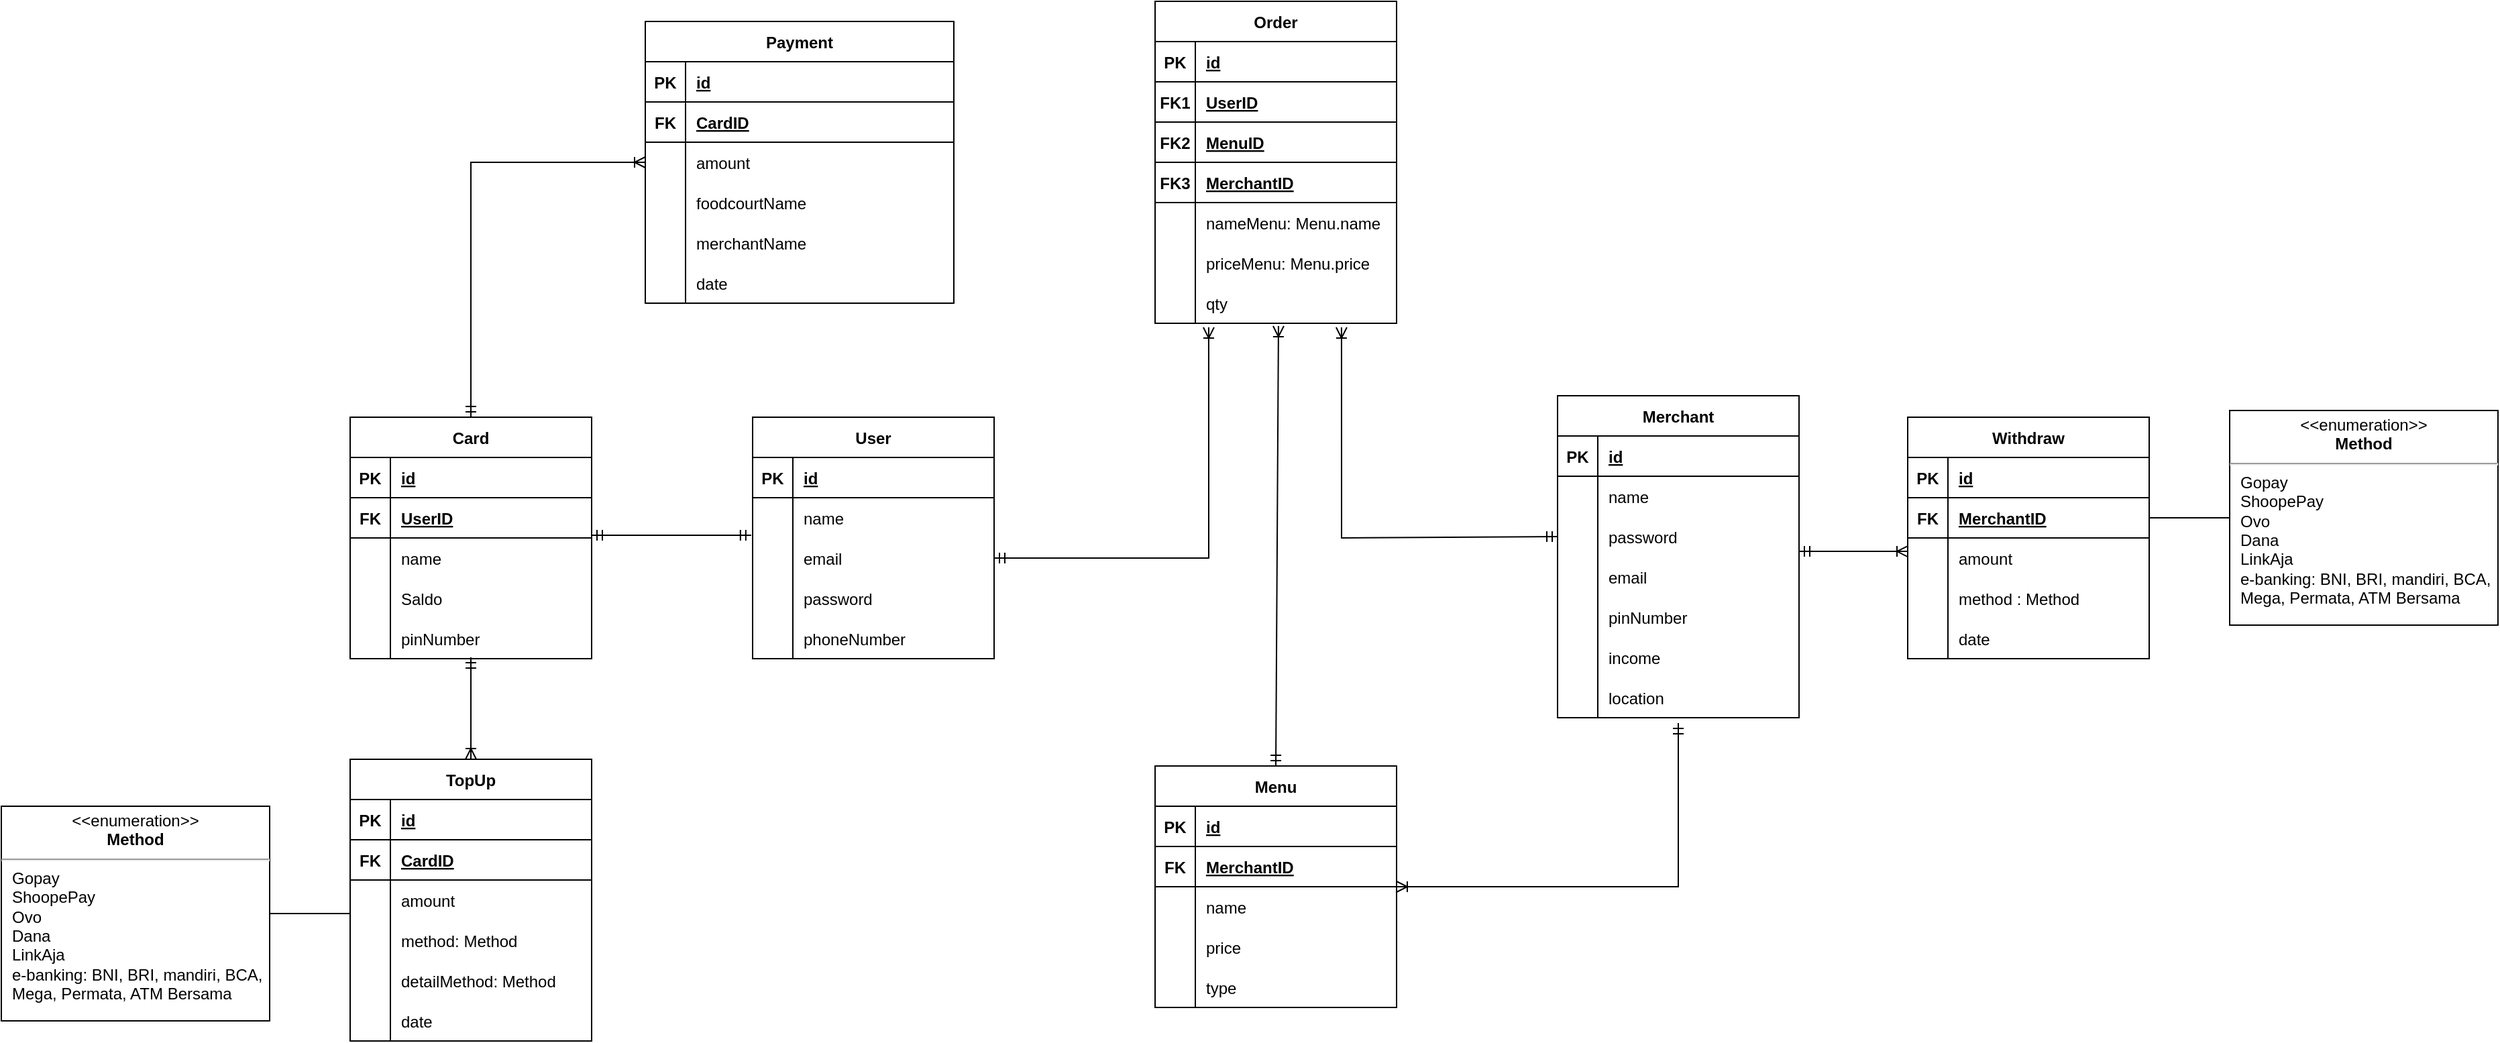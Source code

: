 <mxfile version="20.3.0" type="device"><diagram id="R2lEEEUBdFMjLlhIrx00" name="erd"><mxGraphModel dx="868" dy="1668" grid="1" gridSize="10" guides="1" tooltips="1" connect="1" arrows="1" fold="1" page="1" pageScale="1" pageWidth="850" pageHeight="1100" math="0" shadow="0" extFonts="Permanent Marker^https://fonts.googleapis.com/css?family=Permanent+Marker"><root><mxCell id="0"/><mxCell id="1" parent="0"/><mxCell id="FqCmhWOtI6CmxMC9I2Kz-1" value="Card" style="shape=table;startSize=30;container=1;collapsible=1;childLayout=tableLayout;fixedRows=1;rowLines=0;fontStyle=1;align=center;resizeLast=1;" parent="1" vertex="1"><mxGeometry x="390" y="190" width="180" height="180" as="geometry"/></mxCell><mxCell id="FqCmhWOtI6CmxMC9I2Kz-2" value="" style="shape=tableRow;horizontal=0;startSize=0;swimlaneHead=0;swimlaneBody=0;fillColor=none;collapsible=0;dropTarget=0;points=[[0,0.5],[1,0.5]];portConstraint=eastwest;top=0;left=0;right=0;bottom=1;" parent="FqCmhWOtI6CmxMC9I2Kz-1" vertex="1"><mxGeometry y="30" width="180" height="30" as="geometry"/></mxCell><mxCell id="FqCmhWOtI6CmxMC9I2Kz-3" value="PK" style="shape=partialRectangle;connectable=0;fillColor=none;top=0;left=0;bottom=0;right=0;fontStyle=1;overflow=hidden;" parent="FqCmhWOtI6CmxMC9I2Kz-2" vertex="1"><mxGeometry width="30" height="30" as="geometry"><mxRectangle width="30" height="30" as="alternateBounds"/></mxGeometry></mxCell><mxCell id="FqCmhWOtI6CmxMC9I2Kz-4" value="id" style="shape=partialRectangle;connectable=0;fillColor=none;top=0;left=0;bottom=0;right=0;align=left;spacingLeft=6;fontStyle=5;overflow=hidden;" parent="FqCmhWOtI6CmxMC9I2Kz-2" vertex="1"><mxGeometry x="30" width="150" height="30" as="geometry"><mxRectangle width="150" height="30" as="alternateBounds"/></mxGeometry></mxCell><mxCell id="FqCmhWOtI6CmxMC9I2Kz-14" value="" style="shape=tableRow;horizontal=0;startSize=0;swimlaneHead=0;swimlaneBody=0;fillColor=none;collapsible=0;dropTarget=0;points=[[0,0.5],[1,0.5]];portConstraint=eastwest;top=0;left=0;right=0;bottom=1;" parent="FqCmhWOtI6CmxMC9I2Kz-1" vertex="1"><mxGeometry y="60" width="180" height="30" as="geometry"/></mxCell><mxCell id="FqCmhWOtI6CmxMC9I2Kz-15" value="FK" style="shape=partialRectangle;connectable=0;fillColor=none;top=0;left=0;bottom=0;right=0;fontStyle=1;overflow=hidden;" parent="FqCmhWOtI6CmxMC9I2Kz-14" vertex="1"><mxGeometry width="30" height="30" as="geometry"><mxRectangle width="30" height="30" as="alternateBounds"/></mxGeometry></mxCell><mxCell id="FqCmhWOtI6CmxMC9I2Kz-16" value="UserID" style="shape=partialRectangle;connectable=0;fillColor=none;top=0;left=0;bottom=0;right=0;align=left;spacingLeft=6;fontStyle=5;overflow=hidden;" parent="FqCmhWOtI6CmxMC9I2Kz-14" vertex="1"><mxGeometry x="30" width="150" height="30" as="geometry"><mxRectangle width="150" height="30" as="alternateBounds"/></mxGeometry></mxCell><mxCell id="FqCmhWOtI6CmxMC9I2Kz-5" value="" style="shape=tableRow;horizontal=0;startSize=0;swimlaneHead=0;swimlaneBody=0;fillColor=none;collapsible=0;dropTarget=0;points=[[0,0.5],[1,0.5]];portConstraint=eastwest;top=0;left=0;right=0;bottom=0;" parent="FqCmhWOtI6CmxMC9I2Kz-1" vertex="1"><mxGeometry y="90" width="180" height="30" as="geometry"/></mxCell><mxCell id="FqCmhWOtI6CmxMC9I2Kz-6" value="" style="shape=partialRectangle;connectable=0;fillColor=none;top=0;left=0;bottom=0;right=0;editable=1;overflow=hidden;" parent="FqCmhWOtI6CmxMC9I2Kz-5" vertex="1"><mxGeometry width="30" height="30" as="geometry"><mxRectangle width="30" height="30" as="alternateBounds"/></mxGeometry></mxCell><mxCell id="FqCmhWOtI6CmxMC9I2Kz-7" value="name" style="shape=partialRectangle;connectable=0;fillColor=none;top=0;left=0;bottom=0;right=0;align=left;spacingLeft=6;overflow=hidden;" parent="FqCmhWOtI6CmxMC9I2Kz-5" vertex="1"><mxGeometry x="30" width="150" height="30" as="geometry"><mxRectangle width="150" height="30" as="alternateBounds"/></mxGeometry></mxCell><mxCell id="FqCmhWOtI6CmxMC9I2Kz-8" value="" style="shape=tableRow;horizontal=0;startSize=0;swimlaneHead=0;swimlaneBody=0;fillColor=none;collapsible=0;dropTarget=0;points=[[0,0.5],[1,0.5]];portConstraint=eastwest;top=0;left=0;right=0;bottom=0;" parent="FqCmhWOtI6CmxMC9I2Kz-1" vertex="1"><mxGeometry y="120" width="180" height="30" as="geometry"/></mxCell><mxCell id="FqCmhWOtI6CmxMC9I2Kz-9" value="" style="shape=partialRectangle;connectable=0;fillColor=none;top=0;left=0;bottom=0;right=0;editable=1;overflow=hidden;" parent="FqCmhWOtI6CmxMC9I2Kz-8" vertex="1"><mxGeometry width="30" height="30" as="geometry"><mxRectangle width="30" height="30" as="alternateBounds"/></mxGeometry></mxCell><mxCell id="FqCmhWOtI6CmxMC9I2Kz-10" value="Saldo" style="shape=partialRectangle;connectable=0;fillColor=none;top=0;left=0;bottom=0;right=0;align=left;spacingLeft=6;overflow=hidden;" parent="FqCmhWOtI6CmxMC9I2Kz-8" vertex="1"><mxGeometry x="30" width="150" height="30" as="geometry"><mxRectangle width="150" height="30" as="alternateBounds"/></mxGeometry></mxCell><mxCell id="FqCmhWOtI6CmxMC9I2Kz-11" value="" style="shape=tableRow;horizontal=0;startSize=0;swimlaneHead=0;swimlaneBody=0;fillColor=none;collapsible=0;dropTarget=0;points=[[0,0.5],[1,0.5]];portConstraint=eastwest;top=0;left=0;right=0;bottom=0;" parent="FqCmhWOtI6CmxMC9I2Kz-1" vertex="1"><mxGeometry y="150" width="180" height="30" as="geometry"/></mxCell><mxCell id="FqCmhWOtI6CmxMC9I2Kz-12" value="" style="shape=partialRectangle;connectable=0;fillColor=none;top=0;left=0;bottom=0;right=0;editable=1;overflow=hidden;" parent="FqCmhWOtI6CmxMC9I2Kz-11" vertex="1"><mxGeometry width="30" height="30" as="geometry"><mxRectangle width="30" height="30" as="alternateBounds"/></mxGeometry></mxCell><mxCell id="FqCmhWOtI6CmxMC9I2Kz-13" value="pinNumber" style="shape=partialRectangle;connectable=0;fillColor=none;top=0;left=0;bottom=0;right=0;align=left;spacingLeft=6;overflow=hidden;" parent="FqCmhWOtI6CmxMC9I2Kz-11" vertex="1"><mxGeometry x="30" width="150" height="30" as="geometry"><mxRectangle width="150" height="30" as="alternateBounds"/></mxGeometry></mxCell><mxCell id="FqCmhWOtI6CmxMC9I2Kz-17" value="User" style="shape=table;startSize=30;container=1;collapsible=1;childLayout=tableLayout;fixedRows=1;rowLines=0;fontStyle=1;align=center;resizeLast=1;" parent="1" vertex="1"><mxGeometry x="690" y="190" width="180" height="180" as="geometry"/></mxCell><mxCell id="FqCmhWOtI6CmxMC9I2Kz-18" value="" style="shape=tableRow;horizontal=0;startSize=0;swimlaneHead=0;swimlaneBody=0;fillColor=none;collapsible=0;dropTarget=0;points=[[0,0.5],[1,0.5]];portConstraint=eastwest;top=0;left=0;right=0;bottom=1;" parent="FqCmhWOtI6CmxMC9I2Kz-17" vertex="1"><mxGeometry y="30" width="180" height="30" as="geometry"/></mxCell><mxCell id="FqCmhWOtI6CmxMC9I2Kz-19" value="PK" style="shape=partialRectangle;connectable=0;fillColor=none;top=0;left=0;bottom=0;right=0;fontStyle=1;overflow=hidden;" parent="FqCmhWOtI6CmxMC9I2Kz-18" vertex="1"><mxGeometry width="30" height="30" as="geometry"><mxRectangle width="30" height="30" as="alternateBounds"/></mxGeometry></mxCell><mxCell id="FqCmhWOtI6CmxMC9I2Kz-20" value="id" style="shape=partialRectangle;connectable=0;fillColor=none;top=0;left=0;bottom=0;right=0;align=left;spacingLeft=6;fontStyle=5;overflow=hidden;" parent="FqCmhWOtI6CmxMC9I2Kz-18" vertex="1"><mxGeometry x="30" width="150" height="30" as="geometry"><mxRectangle width="150" height="30" as="alternateBounds"/></mxGeometry></mxCell><mxCell id="FqCmhWOtI6CmxMC9I2Kz-21" value="" style="shape=tableRow;horizontal=0;startSize=0;swimlaneHead=0;swimlaneBody=0;fillColor=none;collapsible=0;dropTarget=0;points=[[0,0.5],[1,0.5]];portConstraint=eastwest;top=0;left=0;right=0;bottom=0;" parent="FqCmhWOtI6CmxMC9I2Kz-17" vertex="1"><mxGeometry y="60" width="180" height="30" as="geometry"/></mxCell><mxCell id="FqCmhWOtI6CmxMC9I2Kz-22" value="" style="shape=partialRectangle;connectable=0;fillColor=none;top=0;left=0;bottom=0;right=0;editable=1;overflow=hidden;" parent="FqCmhWOtI6CmxMC9I2Kz-21" vertex="1"><mxGeometry width="30" height="30" as="geometry"><mxRectangle width="30" height="30" as="alternateBounds"/></mxGeometry></mxCell><mxCell id="FqCmhWOtI6CmxMC9I2Kz-23" value="name" style="shape=partialRectangle;connectable=0;fillColor=none;top=0;left=0;bottom=0;right=0;align=left;spacingLeft=6;overflow=hidden;" parent="FqCmhWOtI6CmxMC9I2Kz-21" vertex="1"><mxGeometry x="30" width="150" height="30" as="geometry"><mxRectangle width="150" height="30" as="alternateBounds"/></mxGeometry></mxCell><mxCell id="FqCmhWOtI6CmxMC9I2Kz-24" value="" style="shape=tableRow;horizontal=0;startSize=0;swimlaneHead=0;swimlaneBody=0;fillColor=none;collapsible=0;dropTarget=0;points=[[0,0.5],[1,0.5]];portConstraint=eastwest;top=0;left=0;right=0;bottom=0;" parent="FqCmhWOtI6CmxMC9I2Kz-17" vertex="1"><mxGeometry y="90" width="180" height="30" as="geometry"/></mxCell><mxCell id="FqCmhWOtI6CmxMC9I2Kz-25" value="" style="shape=partialRectangle;connectable=0;fillColor=none;top=0;left=0;bottom=0;right=0;editable=1;overflow=hidden;" parent="FqCmhWOtI6CmxMC9I2Kz-24" vertex="1"><mxGeometry width="30" height="30" as="geometry"><mxRectangle width="30" height="30" as="alternateBounds"/></mxGeometry></mxCell><mxCell id="FqCmhWOtI6CmxMC9I2Kz-26" value="email" style="shape=partialRectangle;connectable=0;fillColor=none;top=0;left=0;bottom=0;right=0;align=left;spacingLeft=6;overflow=hidden;" parent="FqCmhWOtI6CmxMC9I2Kz-24" vertex="1"><mxGeometry x="30" width="150" height="30" as="geometry"><mxRectangle width="150" height="30" as="alternateBounds"/></mxGeometry></mxCell><mxCell id="FqCmhWOtI6CmxMC9I2Kz-27" value="" style="shape=tableRow;horizontal=0;startSize=0;swimlaneHead=0;swimlaneBody=0;fillColor=none;collapsible=0;dropTarget=0;points=[[0,0.5],[1,0.5]];portConstraint=eastwest;top=0;left=0;right=0;bottom=0;" parent="FqCmhWOtI6CmxMC9I2Kz-17" vertex="1"><mxGeometry y="120" width="180" height="30" as="geometry"/></mxCell><mxCell id="FqCmhWOtI6CmxMC9I2Kz-28" value="" style="shape=partialRectangle;connectable=0;fillColor=none;top=0;left=0;bottom=0;right=0;editable=1;overflow=hidden;" parent="FqCmhWOtI6CmxMC9I2Kz-27" vertex="1"><mxGeometry width="30" height="30" as="geometry"><mxRectangle width="30" height="30" as="alternateBounds"/></mxGeometry></mxCell><mxCell id="FqCmhWOtI6CmxMC9I2Kz-29" value="password" style="shape=partialRectangle;connectable=0;fillColor=none;top=0;left=0;bottom=0;right=0;align=left;spacingLeft=6;overflow=hidden;" parent="FqCmhWOtI6CmxMC9I2Kz-27" vertex="1"><mxGeometry x="30" width="150" height="30" as="geometry"><mxRectangle width="150" height="30" as="alternateBounds"/></mxGeometry></mxCell><mxCell id="FqCmhWOtI6CmxMC9I2Kz-30" value="" style="shape=tableRow;horizontal=0;startSize=0;swimlaneHead=0;swimlaneBody=0;fillColor=none;collapsible=0;dropTarget=0;points=[[0,0.5],[1,0.5]];portConstraint=eastwest;top=0;left=0;right=0;bottom=0;" parent="FqCmhWOtI6CmxMC9I2Kz-17" vertex="1"><mxGeometry y="150" width="180" height="30" as="geometry"/></mxCell><mxCell id="FqCmhWOtI6CmxMC9I2Kz-31" value="" style="shape=partialRectangle;connectable=0;fillColor=none;top=0;left=0;bottom=0;right=0;editable=1;overflow=hidden;" parent="FqCmhWOtI6CmxMC9I2Kz-30" vertex="1"><mxGeometry width="30" height="30" as="geometry"><mxRectangle width="30" height="30" as="alternateBounds"/></mxGeometry></mxCell><mxCell id="FqCmhWOtI6CmxMC9I2Kz-32" value="phoneNumber" style="shape=partialRectangle;connectable=0;fillColor=none;top=0;left=0;bottom=0;right=0;align=left;spacingLeft=6;overflow=hidden;" parent="FqCmhWOtI6CmxMC9I2Kz-30" vertex="1"><mxGeometry x="30" width="150" height="30" as="geometry"><mxRectangle width="150" height="30" as="alternateBounds"/></mxGeometry></mxCell><mxCell id="FqCmhWOtI6CmxMC9I2Kz-33" value="TopUp" style="shape=table;startSize=30;container=1;collapsible=1;childLayout=tableLayout;fixedRows=1;rowLines=0;fontStyle=1;align=center;resizeLast=1;" parent="1" vertex="1"><mxGeometry x="390" y="445" width="180" height="210" as="geometry"/></mxCell><mxCell id="FqCmhWOtI6CmxMC9I2Kz-34" value="" style="shape=tableRow;horizontal=0;startSize=0;swimlaneHead=0;swimlaneBody=0;fillColor=none;collapsible=0;dropTarget=0;points=[[0,0.5],[1,0.5]];portConstraint=eastwest;top=0;left=0;right=0;bottom=1;" parent="FqCmhWOtI6CmxMC9I2Kz-33" vertex="1"><mxGeometry y="30" width="180" height="30" as="geometry"/></mxCell><mxCell id="FqCmhWOtI6CmxMC9I2Kz-35" value="PK" style="shape=partialRectangle;connectable=0;fillColor=none;top=0;left=0;bottom=0;right=0;fontStyle=1;overflow=hidden;" parent="FqCmhWOtI6CmxMC9I2Kz-34" vertex="1"><mxGeometry width="30" height="30" as="geometry"><mxRectangle width="30" height="30" as="alternateBounds"/></mxGeometry></mxCell><mxCell id="FqCmhWOtI6CmxMC9I2Kz-36" value="id" style="shape=partialRectangle;connectable=0;fillColor=none;top=0;left=0;bottom=0;right=0;align=left;spacingLeft=6;fontStyle=5;overflow=hidden;" parent="FqCmhWOtI6CmxMC9I2Kz-34" vertex="1"><mxGeometry x="30" width="150" height="30" as="geometry"><mxRectangle width="150" height="30" as="alternateBounds"/></mxGeometry></mxCell><mxCell id="FqCmhWOtI6CmxMC9I2Kz-37" value="" style="shape=tableRow;horizontal=0;startSize=0;swimlaneHead=0;swimlaneBody=0;fillColor=none;collapsible=0;dropTarget=0;points=[[0,0.5],[1,0.5]];portConstraint=eastwest;top=0;left=0;right=0;bottom=1;" parent="FqCmhWOtI6CmxMC9I2Kz-33" vertex="1"><mxGeometry y="60" width="180" height="30" as="geometry"/></mxCell><mxCell id="FqCmhWOtI6CmxMC9I2Kz-38" value="FK" style="shape=partialRectangle;connectable=0;fillColor=none;top=0;left=0;bottom=0;right=0;fontStyle=1;overflow=hidden;" parent="FqCmhWOtI6CmxMC9I2Kz-37" vertex="1"><mxGeometry width="30" height="30" as="geometry"><mxRectangle width="30" height="30" as="alternateBounds"/></mxGeometry></mxCell><mxCell id="FqCmhWOtI6CmxMC9I2Kz-39" value="CardID" style="shape=partialRectangle;connectable=0;fillColor=none;top=0;left=0;bottom=0;right=0;align=left;spacingLeft=6;fontStyle=5;overflow=hidden;" parent="FqCmhWOtI6CmxMC9I2Kz-37" vertex="1"><mxGeometry x="30" width="150" height="30" as="geometry"><mxRectangle width="150" height="30" as="alternateBounds"/></mxGeometry></mxCell><mxCell id="FqCmhWOtI6CmxMC9I2Kz-40" value="" style="shape=tableRow;horizontal=0;startSize=0;swimlaneHead=0;swimlaneBody=0;fillColor=none;collapsible=0;dropTarget=0;points=[[0,0.5],[1,0.5]];portConstraint=eastwest;top=0;left=0;right=0;bottom=0;" parent="FqCmhWOtI6CmxMC9I2Kz-33" vertex="1"><mxGeometry y="90" width="180" height="30" as="geometry"/></mxCell><mxCell id="FqCmhWOtI6CmxMC9I2Kz-41" value="" style="shape=partialRectangle;connectable=0;fillColor=none;top=0;left=0;bottom=0;right=0;editable=1;overflow=hidden;" parent="FqCmhWOtI6CmxMC9I2Kz-40" vertex="1"><mxGeometry width="30" height="30" as="geometry"><mxRectangle width="30" height="30" as="alternateBounds"/></mxGeometry></mxCell><mxCell id="FqCmhWOtI6CmxMC9I2Kz-42" value="amount" style="shape=partialRectangle;connectable=0;fillColor=none;top=0;left=0;bottom=0;right=0;align=left;spacingLeft=6;overflow=hidden;" parent="FqCmhWOtI6CmxMC9I2Kz-40" vertex="1"><mxGeometry x="30" width="150" height="30" as="geometry"><mxRectangle width="150" height="30" as="alternateBounds"/></mxGeometry></mxCell><mxCell id="FqCmhWOtI6CmxMC9I2Kz-43" value="" style="shape=tableRow;horizontal=0;startSize=0;swimlaneHead=0;swimlaneBody=0;fillColor=none;collapsible=0;dropTarget=0;points=[[0,0.5],[1,0.5]];portConstraint=eastwest;top=0;left=0;right=0;bottom=0;" parent="FqCmhWOtI6CmxMC9I2Kz-33" vertex="1"><mxGeometry y="120" width="180" height="30" as="geometry"/></mxCell><mxCell id="FqCmhWOtI6CmxMC9I2Kz-44" value="" style="shape=partialRectangle;connectable=0;fillColor=none;top=0;left=0;bottom=0;right=0;editable=1;overflow=hidden;" parent="FqCmhWOtI6CmxMC9I2Kz-43" vertex="1"><mxGeometry width="30" height="30" as="geometry"><mxRectangle width="30" height="30" as="alternateBounds"/></mxGeometry></mxCell><mxCell id="FqCmhWOtI6CmxMC9I2Kz-45" value="method: Method" style="shape=partialRectangle;connectable=0;fillColor=none;top=0;left=0;bottom=0;right=0;align=left;spacingLeft=6;overflow=hidden;" parent="FqCmhWOtI6CmxMC9I2Kz-43" vertex="1"><mxGeometry x="30" width="150" height="30" as="geometry"><mxRectangle width="150" height="30" as="alternateBounds"/></mxGeometry></mxCell><mxCell id="FqCmhWOtI6CmxMC9I2Kz-46" value="" style="shape=tableRow;horizontal=0;startSize=0;swimlaneHead=0;swimlaneBody=0;fillColor=none;collapsible=0;dropTarget=0;points=[[0,0.5],[1,0.5]];portConstraint=eastwest;top=0;left=0;right=0;bottom=0;" parent="FqCmhWOtI6CmxMC9I2Kz-33" vertex="1"><mxGeometry y="150" width="180" height="30" as="geometry"/></mxCell><mxCell id="FqCmhWOtI6CmxMC9I2Kz-47" value="" style="shape=partialRectangle;connectable=0;fillColor=none;top=0;left=0;bottom=0;right=0;editable=1;overflow=hidden;" parent="FqCmhWOtI6CmxMC9I2Kz-46" vertex="1"><mxGeometry width="30" height="30" as="geometry"><mxRectangle width="30" height="30" as="alternateBounds"/></mxGeometry></mxCell><mxCell id="FqCmhWOtI6CmxMC9I2Kz-48" value="detailMethod: Method" style="shape=partialRectangle;connectable=0;fillColor=none;top=0;left=0;bottom=0;right=0;align=left;spacingLeft=6;overflow=hidden;" parent="FqCmhWOtI6CmxMC9I2Kz-46" vertex="1"><mxGeometry x="30" width="150" height="30" as="geometry"><mxRectangle width="150" height="30" as="alternateBounds"/></mxGeometry></mxCell><mxCell id="FqCmhWOtI6CmxMC9I2Kz-49" value="" style="shape=tableRow;horizontal=0;startSize=0;swimlaneHead=0;swimlaneBody=0;fillColor=none;collapsible=0;dropTarget=0;points=[[0,0.5],[1,0.5]];portConstraint=eastwest;top=0;left=0;right=0;bottom=0;" parent="FqCmhWOtI6CmxMC9I2Kz-33" vertex="1"><mxGeometry y="180" width="180" height="30" as="geometry"/></mxCell><mxCell id="FqCmhWOtI6CmxMC9I2Kz-50" value="" style="shape=partialRectangle;connectable=0;fillColor=none;top=0;left=0;bottom=0;right=0;editable=1;overflow=hidden;" parent="FqCmhWOtI6CmxMC9I2Kz-49" vertex="1"><mxGeometry width="30" height="30" as="geometry"><mxRectangle width="30" height="30" as="alternateBounds"/></mxGeometry></mxCell><mxCell id="FqCmhWOtI6CmxMC9I2Kz-51" value="date" style="shape=partialRectangle;connectable=0;fillColor=none;top=0;left=0;bottom=0;right=0;align=left;spacingLeft=6;overflow=hidden;" parent="FqCmhWOtI6CmxMC9I2Kz-49" vertex="1"><mxGeometry x="30" width="150" height="30" as="geometry"><mxRectangle width="150" height="30" as="alternateBounds"/></mxGeometry></mxCell><mxCell id="FqCmhWOtI6CmxMC9I2Kz-52" value="Payment" style="shape=table;startSize=30;container=1;collapsible=1;childLayout=tableLayout;fixedRows=1;rowLines=0;fontStyle=1;align=center;resizeLast=1;" parent="1" vertex="1"><mxGeometry x="610" y="-105" width="230" height="210" as="geometry"/></mxCell><mxCell id="FqCmhWOtI6CmxMC9I2Kz-53" value="" style="shape=tableRow;horizontal=0;startSize=0;swimlaneHead=0;swimlaneBody=0;fillColor=none;collapsible=0;dropTarget=0;points=[[0,0.5],[1,0.5]];portConstraint=eastwest;top=0;left=0;right=0;bottom=1;" parent="FqCmhWOtI6CmxMC9I2Kz-52" vertex="1"><mxGeometry y="30" width="230" height="30" as="geometry"/></mxCell><mxCell id="FqCmhWOtI6CmxMC9I2Kz-54" value="PK" style="shape=partialRectangle;connectable=0;fillColor=none;top=0;left=0;bottom=0;right=0;fontStyle=1;overflow=hidden;" parent="FqCmhWOtI6CmxMC9I2Kz-53" vertex="1"><mxGeometry width="30" height="30" as="geometry"><mxRectangle width="30" height="30" as="alternateBounds"/></mxGeometry></mxCell><mxCell id="FqCmhWOtI6CmxMC9I2Kz-55" value="id" style="shape=partialRectangle;connectable=0;fillColor=none;top=0;left=0;bottom=0;right=0;align=left;spacingLeft=6;fontStyle=5;overflow=hidden;" parent="FqCmhWOtI6CmxMC9I2Kz-53" vertex="1"><mxGeometry x="30" width="200" height="30" as="geometry"><mxRectangle width="200" height="30" as="alternateBounds"/></mxGeometry></mxCell><mxCell id="FqCmhWOtI6CmxMC9I2Kz-56" value="" style="shape=tableRow;horizontal=0;startSize=0;swimlaneHead=0;swimlaneBody=0;fillColor=none;collapsible=0;dropTarget=0;points=[[0,0.5],[1,0.5]];portConstraint=eastwest;top=0;left=0;right=0;bottom=1;" parent="FqCmhWOtI6CmxMC9I2Kz-52" vertex="1"><mxGeometry y="60" width="230" height="30" as="geometry"/></mxCell><mxCell id="FqCmhWOtI6CmxMC9I2Kz-57" value="FK" style="shape=partialRectangle;connectable=0;fillColor=none;top=0;left=0;bottom=0;right=0;fontStyle=1;overflow=hidden;" parent="FqCmhWOtI6CmxMC9I2Kz-56" vertex="1"><mxGeometry width="30" height="30" as="geometry"><mxRectangle width="30" height="30" as="alternateBounds"/></mxGeometry></mxCell><mxCell id="FqCmhWOtI6CmxMC9I2Kz-58" value="CardID" style="shape=partialRectangle;connectable=0;fillColor=none;top=0;left=0;bottom=0;right=0;align=left;spacingLeft=6;fontStyle=5;overflow=hidden;" parent="FqCmhWOtI6CmxMC9I2Kz-56" vertex="1"><mxGeometry x="30" width="200" height="30" as="geometry"><mxRectangle width="200" height="30" as="alternateBounds"/></mxGeometry></mxCell><mxCell id="FqCmhWOtI6CmxMC9I2Kz-59" value="" style="shape=tableRow;horizontal=0;startSize=0;swimlaneHead=0;swimlaneBody=0;fillColor=none;collapsible=0;dropTarget=0;points=[[0,0.5],[1,0.5]];portConstraint=eastwest;top=0;left=0;right=0;bottom=0;" parent="FqCmhWOtI6CmxMC9I2Kz-52" vertex="1"><mxGeometry y="90" width="230" height="30" as="geometry"/></mxCell><mxCell id="FqCmhWOtI6CmxMC9I2Kz-60" value="" style="shape=partialRectangle;connectable=0;fillColor=none;top=0;left=0;bottom=0;right=0;editable=1;overflow=hidden;" parent="FqCmhWOtI6CmxMC9I2Kz-59" vertex="1"><mxGeometry width="30" height="30" as="geometry"><mxRectangle width="30" height="30" as="alternateBounds"/></mxGeometry></mxCell><mxCell id="FqCmhWOtI6CmxMC9I2Kz-61" value="amount" style="shape=partialRectangle;connectable=0;fillColor=none;top=0;left=0;bottom=0;right=0;align=left;spacingLeft=6;overflow=hidden;" parent="FqCmhWOtI6CmxMC9I2Kz-59" vertex="1"><mxGeometry x="30" width="200" height="30" as="geometry"><mxRectangle width="200" height="30" as="alternateBounds"/></mxGeometry></mxCell><mxCell id="FqCmhWOtI6CmxMC9I2Kz-62" value="" style="shape=tableRow;horizontal=0;startSize=0;swimlaneHead=0;swimlaneBody=0;fillColor=none;collapsible=0;dropTarget=0;points=[[0,0.5],[1,0.5]];portConstraint=eastwest;top=0;left=0;right=0;bottom=0;" parent="FqCmhWOtI6CmxMC9I2Kz-52" vertex="1"><mxGeometry y="120" width="230" height="30" as="geometry"/></mxCell><mxCell id="FqCmhWOtI6CmxMC9I2Kz-63" value="" style="shape=partialRectangle;connectable=0;fillColor=none;top=0;left=0;bottom=0;right=0;editable=1;overflow=hidden;" parent="FqCmhWOtI6CmxMC9I2Kz-62" vertex="1"><mxGeometry width="30" height="30" as="geometry"><mxRectangle width="30" height="30" as="alternateBounds"/></mxGeometry></mxCell><mxCell id="FqCmhWOtI6CmxMC9I2Kz-64" value="foodcourtName" style="shape=partialRectangle;connectable=0;fillColor=none;top=0;left=0;bottom=0;right=0;align=left;spacingLeft=6;overflow=hidden;" parent="FqCmhWOtI6CmxMC9I2Kz-62" vertex="1"><mxGeometry x="30" width="200" height="30" as="geometry"><mxRectangle width="200" height="30" as="alternateBounds"/></mxGeometry></mxCell><mxCell id="FqCmhWOtI6CmxMC9I2Kz-65" value="" style="shape=tableRow;horizontal=0;startSize=0;swimlaneHead=0;swimlaneBody=0;fillColor=none;collapsible=0;dropTarget=0;points=[[0,0.5],[1,0.5]];portConstraint=eastwest;top=0;left=0;right=0;bottom=0;" parent="FqCmhWOtI6CmxMC9I2Kz-52" vertex="1"><mxGeometry y="150" width="230" height="30" as="geometry"/></mxCell><mxCell id="FqCmhWOtI6CmxMC9I2Kz-66" value="" style="shape=partialRectangle;connectable=0;fillColor=none;top=0;left=0;bottom=0;right=0;editable=1;overflow=hidden;" parent="FqCmhWOtI6CmxMC9I2Kz-65" vertex="1"><mxGeometry width="30" height="30" as="geometry"><mxRectangle width="30" height="30" as="alternateBounds"/></mxGeometry></mxCell><mxCell id="FqCmhWOtI6CmxMC9I2Kz-67" value="merchantName" style="shape=partialRectangle;connectable=0;fillColor=none;top=0;left=0;bottom=0;right=0;align=left;spacingLeft=6;overflow=hidden;" parent="FqCmhWOtI6CmxMC9I2Kz-65" vertex="1"><mxGeometry x="30" width="200" height="30" as="geometry"><mxRectangle width="200" height="30" as="alternateBounds"/></mxGeometry></mxCell><mxCell id="FqCmhWOtI6CmxMC9I2Kz-71" value="" style="shape=tableRow;horizontal=0;startSize=0;swimlaneHead=0;swimlaneBody=0;fillColor=none;collapsible=0;dropTarget=0;points=[[0,0.5],[1,0.5]];portConstraint=eastwest;top=0;left=0;right=0;bottom=0;" parent="FqCmhWOtI6CmxMC9I2Kz-52" vertex="1"><mxGeometry y="180" width="230" height="30" as="geometry"/></mxCell><mxCell id="FqCmhWOtI6CmxMC9I2Kz-72" value="" style="shape=partialRectangle;connectable=0;fillColor=none;top=0;left=0;bottom=0;right=0;editable=1;overflow=hidden;" parent="FqCmhWOtI6CmxMC9I2Kz-71" vertex="1"><mxGeometry width="30" height="30" as="geometry"><mxRectangle width="30" height="30" as="alternateBounds"/></mxGeometry></mxCell><mxCell id="FqCmhWOtI6CmxMC9I2Kz-73" value="date" style="shape=partialRectangle;connectable=0;fillColor=none;top=0;left=0;bottom=0;right=0;align=left;spacingLeft=6;overflow=hidden;" parent="FqCmhWOtI6CmxMC9I2Kz-71" vertex="1"><mxGeometry x="30" width="200" height="30" as="geometry"><mxRectangle width="200" height="30" as="alternateBounds"/></mxGeometry></mxCell><mxCell id="FqCmhWOtI6CmxMC9I2Kz-74" value="Menu" style="shape=table;startSize=30;container=1;collapsible=1;childLayout=tableLayout;fixedRows=1;rowLines=0;fontStyle=1;align=center;resizeLast=1;" parent="1" vertex="1"><mxGeometry x="990" y="450" width="180" height="180" as="geometry"/></mxCell><mxCell id="FqCmhWOtI6CmxMC9I2Kz-75" value="" style="shape=tableRow;horizontal=0;startSize=0;swimlaneHead=0;swimlaneBody=0;fillColor=none;collapsible=0;dropTarget=0;points=[[0,0.5],[1,0.5]];portConstraint=eastwest;top=0;left=0;right=0;bottom=1;" parent="FqCmhWOtI6CmxMC9I2Kz-74" vertex="1"><mxGeometry y="30" width="180" height="30" as="geometry"/></mxCell><mxCell id="FqCmhWOtI6CmxMC9I2Kz-76" value="PK" style="shape=partialRectangle;connectable=0;fillColor=none;top=0;left=0;bottom=0;right=0;fontStyle=1;overflow=hidden;" parent="FqCmhWOtI6CmxMC9I2Kz-75" vertex="1"><mxGeometry width="30" height="30" as="geometry"><mxRectangle width="30" height="30" as="alternateBounds"/></mxGeometry></mxCell><mxCell id="FqCmhWOtI6CmxMC9I2Kz-77" value="id" style="shape=partialRectangle;connectable=0;fillColor=none;top=0;left=0;bottom=0;right=0;align=left;spacingLeft=6;fontStyle=5;overflow=hidden;" parent="FqCmhWOtI6CmxMC9I2Kz-75" vertex="1"><mxGeometry x="30" width="150" height="30" as="geometry"><mxRectangle width="150" height="30" as="alternateBounds"/></mxGeometry></mxCell><mxCell id="FqCmhWOtI6CmxMC9I2Kz-78" value="" style="shape=tableRow;horizontal=0;startSize=0;swimlaneHead=0;swimlaneBody=0;fillColor=none;collapsible=0;dropTarget=0;points=[[0,0.5],[1,0.5]];portConstraint=eastwest;top=0;left=0;right=0;bottom=1;" parent="FqCmhWOtI6CmxMC9I2Kz-74" vertex="1"><mxGeometry y="60" width="180" height="30" as="geometry"/></mxCell><mxCell id="FqCmhWOtI6CmxMC9I2Kz-79" value="FK" style="shape=partialRectangle;connectable=0;fillColor=none;top=0;left=0;bottom=0;right=0;fontStyle=1;overflow=hidden;" parent="FqCmhWOtI6CmxMC9I2Kz-78" vertex="1"><mxGeometry width="30" height="30" as="geometry"><mxRectangle width="30" height="30" as="alternateBounds"/></mxGeometry></mxCell><mxCell id="FqCmhWOtI6CmxMC9I2Kz-80" value="MerchantID" style="shape=partialRectangle;connectable=0;fillColor=none;top=0;left=0;bottom=0;right=0;align=left;spacingLeft=6;fontStyle=5;overflow=hidden;" parent="FqCmhWOtI6CmxMC9I2Kz-78" vertex="1"><mxGeometry x="30" width="150" height="30" as="geometry"><mxRectangle width="150" height="30" as="alternateBounds"/></mxGeometry></mxCell><mxCell id="FqCmhWOtI6CmxMC9I2Kz-81" value="" style="shape=tableRow;horizontal=0;startSize=0;swimlaneHead=0;swimlaneBody=0;fillColor=none;collapsible=0;dropTarget=0;points=[[0,0.5],[1,0.5]];portConstraint=eastwest;top=0;left=0;right=0;bottom=0;" parent="FqCmhWOtI6CmxMC9I2Kz-74" vertex="1"><mxGeometry y="90" width="180" height="30" as="geometry"/></mxCell><mxCell id="FqCmhWOtI6CmxMC9I2Kz-82" value="" style="shape=partialRectangle;connectable=0;fillColor=none;top=0;left=0;bottom=0;right=0;editable=1;overflow=hidden;" parent="FqCmhWOtI6CmxMC9I2Kz-81" vertex="1"><mxGeometry width="30" height="30" as="geometry"><mxRectangle width="30" height="30" as="alternateBounds"/></mxGeometry></mxCell><mxCell id="FqCmhWOtI6CmxMC9I2Kz-83" value="name" style="shape=partialRectangle;connectable=0;fillColor=none;top=0;left=0;bottom=0;right=0;align=left;spacingLeft=6;overflow=hidden;" parent="FqCmhWOtI6CmxMC9I2Kz-81" vertex="1"><mxGeometry x="30" width="150" height="30" as="geometry"><mxRectangle width="150" height="30" as="alternateBounds"/></mxGeometry></mxCell><mxCell id="FqCmhWOtI6CmxMC9I2Kz-84" value="" style="shape=tableRow;horizontal=0;startSize=0;swimlaneHead=0;swimlaneBody=0;fillColor=none;collapsible=0;dropTarget=0;points=[[0,0.5],[1,0.5]];portConstraint=eastwest;top=0;left=0;right=0;bottom=0;" parent="FqCmhWOtI6CmxMC9I2Kz-74" vertex="1"><mxGeometry y="120" width="180" height="30" as="geometry"/></mxCell><mxCell id="FqCmhWOtI6CmxMC9I2Kz-85" value="" style="shape=partialRectangle;connectable=0;fillColor=none;top=0;left=0;bottom=0;right=0;editable=1;overflow=hidden;" parent="FqCmhWOtI6CmxMC9I2Kz-84" vertex="1"><mxGeometry width="30" height="30" as="geometry"><mxRectangle width="30" height="30" as="alternateBounds"/></mxGeometry></mxCell><mxCell id="FqCmhWOtI6CmxMC9I2Kz-86" value="price" style="shape=partialRectangle;connectable=0;fillColor=none;top=0;left=0;bottom=0;right=0;align=left;spacingLeft=6;overflow=hidden;" parent="FqCmhWOtI6CmxMC9I2Kz-84" vertex="1"><mxGeometry x="30" width="150" height="30" as="geometry"><mxRectangle width="150" height="30" as="alternateBounds"/></mxGeometry></mxCell><mxCell id="FqCmhWOtI6CmxMC9I2Kz-87" value="" style="shape=tableRow;horizontal=0;startSize=0;swimlaneHead=0;swimlaneBody=0;fillColor=none;collapsible=0;dropTarget=0;points=[[0,0.5],[1,0.5]];portConstraint=eastwest;top=0;left=0;right=0;bottom=0;" parent="FqCmhWOtI6CmxMC9I2Kz-74" vertex="1"><mxGeometry y="150" width="180" height="30" as="geometry"/></mxCell><mxCell id="FqCmhWOtI6CmxMC9I2Kz-88" value="" style="shape=partialRectangle;connectable=0;fillColor=none;top=0;left=0;bottom=0;right=0;editable=1;overflow=hidden;" parent="FqCmhWOtI6CmxMC9I2Kz-87" vertex="1"><mxGeometry width="30" height="30" as="geometry"><mxRectangle width="30" height="30" as="alternateBounds"/></mxGeometry></mxCell><mxCell id="FqCmhWOtI6CmxMC9I2Kz-89" value="type" style="shape=partialRectangle;connectable=0;fillColor=none;top=0;left=0;bottom=0;right=0;align=left;spacingLeft=6;overflow=hidden;" parent="FqCmhWOtI6CmxMC9I2Kz-87" vertex="1"><mxGeometry x="30" width="150" height="30" as="geometry"><mxRectangle width="150" height="30" as="alternateBounds"/></mxGeometry></mxCell><mxCell id="FqCmhWOtI6CmxMC9I2Kz-93" value="Order" style="shape=table;startSize=30;container=1;collapsible=1;childLayout=tableLayout;fixedRows=1;rowLines=0;fontStyle=1;align=center;resizeLast=1;" parent="1" vertex="1"><mxGeometry x="990" y="-120" width="180" height="240" as="geometry"/></mxCell><mxCell id="FqCmhWOtI6CmxMC9I2Kz-94" value="" style="shape=tableRow;horizontal=0;startSize=0;swimlaneHead=0;swimlaneBody=0;fillColor=none;collapsible=0;dropTarget=0;points=[[0,0.5],[1,0.5]];portConstraint=eastwest;top=0;left=0;right=0;bottom=1;" parent="FqCmhWOtI6CmxMC9I2Kz-93" vertex="1"><mxGeometry y="30" width="180" height="30" as="geometry"/></mxCell><mxCell id="FqCmhWOtI6CmxMC9I2Kz-95" value="PK" style="shape=partialRectangle;connectable=0;fillColor=none;top=0;left=0;bottom=0;right=0;fontStyle=1;overflow=hidden;" parent="FqCmhWOtI6CmxMC9I2Kz-94" vertex="1"><mxGeometry width="30" height="30" as="geometry"><mxRectangle width="30" height="30" as="alternateBounds"/></mxGeometry></mxCell><mxCell id="FqCmhWOtI6CmxMC9I2Kz-96" value="id" style="shape=partialRectangle;connectable=0;fillColor=none;top=0;left=0;bottom=0;right=0;align=left;spacingLeft=6;fontStyle=5;overflow=hidden;" parent="FqCmhWOtI6CmxMC9I2Kz-94" vertex="1"><mxGeometry x="30" width="150" height="30" as="geometry"><mxRectangle width="150" height="30" as="alternateBounds"/></mxGeometry></mxCell><mxCell id="2de8spkKU9QxAEtcT1sb-4" value="" style="shape=tableRow;horizontal=0;startSize=0;swimlaneHead=0;swimlaneBody=0;fillColor=none;collapsible=0;dropTarget=0;points=[[0,0.5],[1,0.5]];portConstraint=eastwest;top=0;left=0;right=0;bottom=1;" parent="FqCmhWOtI6CmxMC9I2Kz-93" vertex="1"><mxGeometry y="60" width="180" height="30" as="geometry"/></mxCell><mxCell id="2de8spkKU9QxAEtcT1sb-5" value="FK1" style="shape=partialRectangle;connectable=0;fillColor=none;top=0;left=0;bottom=0;right=0;fontStyle=1;overflow=hidden;" parent="2de8spkKU9QxAEtcT1sb-4" vertex="1"><mxGeometry width="30" height="30" as="geometry"><mxRectangle width="30" height="30" as="alternateBounds"/></mxGeometry></mxCell><mxCell id="2de8spkKU9QxAEtcT1sb-6" value="UserID" style="shape=partialRectangle;connectable=0;fillColor=none;top=0;left=0;bottom=0;right=0;align=left;spacingLeft=6;fontStyle=5;overflow=hidden;" parent="2de8spkKU9QxAEtcT1sb-4" vertex="1"><mxGeometry x="30" width="150" height="30" as="geometry"><mxRectangle width="150" height="30" as="alternateBounds"/></mxGeometry></mxCell><mxCell id="FqCmhWOtI6CmxMC9I2Kz-97" value="" style="shape=tableRow;horizontal=0;startSize=0;swimlaneHead=0;swimlaneBody=0;fillColor=none;collapsible=0;dropTarget=0;points=[[0,0.5],[1,0.5]];portConstraint=eastwest;top=0;left=0;right=0;bottom=1;" parent="FqCmhWOtI6CmxMC9I2Kz-93" vertex="1"><mxGeometry y="90" width="180" height="30" as="geometry"/></mxCell><mxCell id="FqCmhWOtI6CmxMC9I2Kz-98" value="FK2" style="shape=partialRectangle;connectable=0;fillColor=none;top=0;left=0;bottom=0;right=0;fontStyle=1;overflow=hidden;" parent="FqCmhWOtI6CmxMC9I2Kz-97" vertex="1"><mxGeometry width="30" height="30" as="geometry"><mxRectangle width="30" height="30" as="alternateBounds"/></mxGeometry></mxCell><mxCell id="FqCmhWOtI6CmxMC9I2Kz-99" value="MenuID" style="shape=partialRectangle;connectable=0;fillColor=none;top=0;left=0;bottom=0;right=0;align=left;spacingLeft=6;fontStyle=5;overflow=hidden;" parent="FqCmhWOtI6CmxMC9I2Kz-97" vertex="1"><mxGeometry x="30" width="150" height="30" as="geometry"><mxRectangle width="150" height="30" as="alternateBounds"/></mxGeometry></mxCell><mxCell id="2de8spkKU9QxAEtcT1sb-1" value="" style="shape=tableRow;horizontal=0;startSize=0;swimlaneHead=0;swimlaneBody=0;fillColor=none;collapsible=0;dropTarget=0;points=[[0,0.5],[1,0.5]];portConstraint=eastwest;top=0;left=0;right=0;bottom=1;" parent="FqCmhWOtI6CmxMC9I2Kz-93" vertex="1"><mxGeometry y="120" width="180" height="30" as="geometry"/></mxCell><mxCell id="2de8spkKU9QxAEtcT1sb-2" value="FK3" style="shape=partialRectangle;connectable=0;fillColor=none;top=0;left=0;bottom=0;right=0;fontStyle=1;overflow=hidden;" parent="2de8spkKU9QxAEtcT1sb-1" vertex="1"><mxGeometry width="30" height="30" as="geometry"><mxRectangle width="30" height="30" as="alternateBounds"/></mxGeometry></mxCell><mxCell id="2de8spkKU9QxAEtcT1sb-3" value="MerchantID" style="shape=partialRectangle;connectable=0;fillColor=none;top=0;left=0;bottom=0;right=0;align=left;spacingLeft=6;fontStyle=5;overflow=hidden;" parent="2de8spkKU9QxAEtcT1sb-1" vertex="1"><mxGeometry x="30" width="150" height="30" as="geometry"><mxRectangle width="150" height="30" as="alternateBounds"/></mxGeometry></mxCell><mxCell id="FqCmhWOtI6CmxMC9I2Kz-100" value="" style="shape=tableRow;horizontal=0;startSize=0;swimlaneHead=0;swimlaneBody=0;fillColor=none;collapsible=0;dropTarget=0;points=[[0,0.5],[1,0.5]];portConstraint=eastwest;top=0;left=0;right=0;bottom=0;" parent="FqCmhWOtI6CmxMC9I2Kz-93" vertex="1"><mxGeometry y="150" width="180" height="30" as="geometry"/></mxCell><mxCell id="FqCmhWOtI6CmxMC9I2Kz-101" value="" style="shape=partialRectangle;connectable=0;fillColor=none;top=0;left=0;bottom=0;right=0;editable=1;overflow=hidden;" parent="FqCmhWOtI6CmxMC9I2Kz-100" vertex="1"><mxGeometry width="30" height="30" as="geometry"><mxRectangle width="30" height="30" as="alternateBounds"/></mxGeometry></mxCell><mxCell id="FqCmhWOtI6CmxMC9I2Kz-102" value="nameMenu: Menu.name" style="shape=partialRectangle;connectable=0;fillColor=none;top=0;left=0;bottom=0;right=0;align=left;spacingLeft=6;overflow=hidden;" parent="FqCmhWOtI6CmxMC9I2Kz-100" vertex="1"><mxGeometry x="30" width="150" height="30" as="geometry"><mxRectangle width="150" height="30" as="alternateBounds"/></mxGeometry></mxCell><mxCell id="FqCmhWOtI6CmxMC9I2Kz-109" value="" style="shape=tableRow;horizontal=0;startSize=0;swimlaneHead=0;swimlaneBody=0;fillColor=none;collapsible=0;dropTarget=0;points=[[0,0.5],[1,0.5]];portConstraint=eastwest;top=0;left=0;right=0;bottom=0;" parent="FqCmhWOtI6CmxMC9I2Kz-93" vertex="1"><mxGeometry y="180" width="180" height="30" as="geometry"/></mxCell><mxCell id="FqCmhWOtI6CmxMC9I2Kz-110" value="" style="shape=partialRectangle;connectable=0;fillColor=none;top=0;left=0;bottom=0;right=0;editable=1;overflow=hidden;" parent="FqCmhWOtI6CmxMC9I2Kz-109" vertex="1"><mxGeometry width="30" height="30" as="geometry"><mxRectangle width="30" height="30" as="alternateBounds"/></mxGeometry></mxCell><mxCell id="FqCmhWOtI6CmxMC9I2Kz-111" value="priceMenu: Menu.price" style="shape=partialRectangle;connectable=0;fillColor=none;top=0;left=0;bottom=0;right=0;align=left;spacingLeft=6;overflow=hidden;" parent="FqCmhWOtI6CmxMC9I2Kz-109" vertex="1"><mxGeometry x="30" width="150" height="30" as="geometry"><mxRectangle width="150" height="30" as="alternateBounds"/></mxGeometry></mxCell><mxCell id="FqCmhWOtI6CmxMC9I2Kz-112" value="" style="shape=tableRow;horizontal=0;startSize=0;swimlaneHead=0;swimlaneBody=0;fillColor=none;collapsible=0;dropTarget=0;points=[[0,0.5],[1,0.5]];portConstraint=eastwest;top=0;left=0;right=0;bottom=0;" parent="FqCmhWOtI6CmxMC9I2Kz-93" vertex="1"><mxGeometry y="210" width="180" height="30" as="geometry"/></mxCell><mxCell id="FqCmhWOtI6CmxMC9I2Kz-113" value="" style="shape=partialRectangle;connectable=0;fillColor=none;top=0;left=0;bottom=0;right=0;editable=1;overflow=hidden;" parent="FqCmhWOtI6CmxMC9I2Kz-112" vertex="1"><mxGeometry width="30" height="30" as="geometry"><mxRectangle width="30" height="30" as="alternateBounds"/></mxGeometry></mxCell><mxCell id="FqCmhWOtI6CmxMC9I2Kz-114" value="qty" style="shape=partialRectangle;connectable=0;fillColor=none;top=0;left=0;bottom=0;right=0;align=left;spacingLeft=6;overflow=hidden;" parent="FqCmhWOtI6CmxMC9I2Kz-112" vertex="1"><mxGeometry x="30" width="150" height="30" as="geometry"><mxRectangle width="150" height="30" as="alternateBounds"/></mxGeometry></mxCell><mxCell id="FqCmhWOtI6CmxMC9I2Kz-115" value="Merchant" style="shape=table;startSize=30;container=1;collapsible=1;childLayout=tableLayout;fixedRows=1;rowLines=0;fontStyle=1;align=center;resizeLast=1;" parent="1" vertex="1"><mxGeometry x="1290" y="174" width="180" height="240" as="geometry"/></mxCell><mxCell id="FqCmhWOtI6CmxMC9I2Kz-116" value="" style="shape=tableRow;horizontal=0;startSize=0;swimlaneHead=0;swimlaneBody=0;fillColor=none;collapsible=0;dropTarget=0;points=[[0,0.5],[1,0.5]];portConstraint=eastwest;top=0;left=0;right=0;bottom=1;" parent="FqCmhWOtI6CmxMC9I2Kz-115" vertex="1"><mxGeometry y="30" width="180" height="30" as="geometry"/></mxCell><mxCell id="FqCmhWOtI6CmxMC9I2Kz-117" value="PK" style="shape=partialRectangle;connectable=0;fillColor=none;top=0;left=0;bottom=0;right=0;fontStyle=1;overflow=hidden;" parent="FqCmhWOtI6CmxMC9I2Kz-116" vertex="1"><mxGeometry width="30" height="30" as="geometry"><mxRectangle width="30" height="30" as="alternateBounds"/></mxGeometry></mxCell><mxCell id="FqCmhWOtI6CmxMC9I2Kz-118" value="id" style="shape=partialRectangle;connectable=0;fillColor=none;top=0;left=0;bottom=0;right=0;align=left;spacingLeft=6;fontStyle=5;overflow=hidden;" parent="FqCmhWOtI6CmxMC9I2Kz-116" vertex="1"><mxGeometry x="30" width="150" height="30" as="geometry"><mxRectangle width="150" height="30" as="alternateBounds"/></mxGeometry></mxCell><mxCell id="FqCmhWOtI6CmxMC9I2Kz-122" value="" style="shape=tableRow;horizontal=0;startSize=0;swimlaneHead=0;swimlaneBody=0;fillColor=none;collapsible=0;dropTarget=0;points=[[0,0.5],[1,0.5]];portConstraint=eastwest;top=0;left=0;right=0;bottom=0;" parent="FqCmhWOtI6CmxMC9I2Kz-115" vertex="1"><mxGeometry y="60" width="180" height="30" as="geometry"/></mxCell><mxCell id="FqCmhWOtI6CmxMC9I2Kz-123" value="" style="shape=partialRectangle;connectable=0;fillColor=none;top=0;left=0;bottom=0;right=0;editable=1;overflow=hidden;" parent="FqCmhWOtI6CmxMC9I2Kz-122" vertex="1"><mxGeometry width="30" height="30" as="geometry"><mxRectangle width="30" height="30" as="alternateBounds"/></mxGeometry></mxCell><mxCell id="FqCmhWOtI6CmxMC9I2Kz-124" value="name" style="shape=partialRectangle;connectable=0;fillColor=none;top=0;left=0;bottom=0;right=0;align=left;spacingLeft=6;overflow=hidden;" parent="FqCmhWOtI6CmxMC9I2Kz-122" vertex="1"><mxGeometry x="30" width="150" height="30" as="geometry"><mxRectangle width="150" height="30" as="alternateBounds"/></mxGeometry></mxCell><mxCell id="FqCmhWOtI6CmxMC9I2Kz-128" value="" style="shape=tableRow;horizontal=0;startSize=0;swimlaneHead=0;swimlaneBody=0;fillColor=none;collapsible=0;dropTarget=0;points=[[0,0.5],[1,0.5]];portConstraint=eastwest;top=0;left=0;right=0;bottom=0;" parent="FqCmhWOtI6CmxMC9I2Kz-115" vertex="1"><mxGeometry y="90" width="180" height="30" as="geometry"/></mxCell><mxCell id="FqCmhWOtI6CmxMC9I2Kz-129" value="" style="shape=partialRectangle;connectable=0;fillColor=none;top=0;left=0;bottom=0;right=0;editable=1;overflow=hidden;" parent="FqCmhWOtI6CmxMC9I2Kz-128" vertex="1"><mxGeometry width="30" height="30" as="geometry"><mxRectangle width="30" height="30" as="alternateBounds"/></mxGeometry></mxCell><mxCell id="FqCmhWOtI6CmxMC9I2Kz-130" value="password" style="shape=partialRectangle;connectable=0;fillColor=none;top=0;left=0;bottom=0;right=0;align=left;spacingLeft=6;overflow=hidden;" parent="FqCmhWOtI6CmxMC9I2Kz-128" vertex="1"><mxGeometry x="30" width="150" height="30" as="geometry"><mxRectangle width="150" height="30" as="alternateBounds"/></mxGeometry></mxCell><mxCell id="FqCmhWOtI6CmxMC9I2Kz-131" value="" style="shape=tableRow;horizontal=0;startSize=0;swimlaneHead=0;swimlaneBody=0;fillColor=none;collapsible=0;dropTarget=0;points=[[0,0.5],[1,0.5]];portConstraint=eastwest;top=0;left=0;right=0;bottom=0;" parent="FqCmhWOtI6CmxMC9I2Kz-115" vertex="1"><mxGeometry y="120" width="180" height="30" as="geometry"/></mxCell><mxCell id="FqCmhWOtI6CmxMC9I2Kz-132" value="" style="shape=partialRectangle;connectable=0;fillColor=none;top=0;left=0;bottom=0;right=0;editable=1;overflow=hidden;" parent="FqCmhWOtI6CmxMC9I2Kz-131" vertex="1"><mxGeometry width="30" height="30" as="geometry"><mxRectangle width="30" height="30" as="alternateBounds"/></mxGeometry></mxCell><mxCell id="FqCmhWOtI6CmxMC9I2Kz-133" value="email" style="shape=partialRectangle;connectable=0;fillColor=none;top=0;left=0;bottom=0;right=0;align=left;spacingLeft=6;overflow=hidden;" parent="FqCmhWOtI6CmxMC9I2Kz-131" vertex="1"><mxGeometry x="30" width="150" height="30" as="geometry"><mxRectangle width="150" height="30" as="alternateBounds"/></mxGeometry></mxCell><mxCell id="FqCmhWOtI6CmxMC9I2Kz-134" value="" style="shape=tableRow;horizontal=0;startSize=0;swimlaneHead=0;swimlaneBody=0;fillColor=none;collapsible=0;dropTarget=0;points=[[0,0.5],[1,0.5]];portConstraint=eastwest;top=0;left=0;right=0;bottom=0;" parent="FqCmhWOtI6CmxMC9I2Kz-115" vertex="1"><mxGeometry y="150" width="180" height="30" as="geometry"/></mxCell><mxCell id="FqCmhWOtI6CmxMC9I2Kz-135" value="" style="shape=partialRectangle;connectable=0;fillColor=none;top=0;left=0;bottom=0;right=0;editable=1;overflow=hidden;" parent="FqCmhWOtI6CmxMC9I2Kz-134" vertex="1"><mxGeometry width="30" height="30" as="geometry"><mxRectangle width="30" height="30" as="alternateBounds"/></mxGeometry></mxCell><mxCell id="FqCmhWOtI6CmxMC9I2Kz-136" value="pinNumber" style="shape=partialRectangle;connectable=0;fillColor=none;top=0;left=0;bottom=0;right=0;align=left;spacingLeft=6;overflow=hidden;" parent="FqCmhWOtI6CmxMC9I2Kz-134" vertex="1"><mxGeometry x="30" width="150" height="30" as="geometry"><mxRectangle width="150" height="30" as="alternateBounds"/></mxGeometry></mxCell><mxCell id="h6gKBI_yG4vDxrFzBwtM-30" value="" style="shape=tableRow;horizontal=0;startSize=0;swimlaneHead=0;swimlaneBody=0;fillColor=none;collapsible=0;dropTarget=0;points=[[0,0.5],[1,0.5]];portConstraint=eastwest;top=0;left=0;right=0;bottom=0;" parent="FqCmhWOtI6CmxMC9I2Kz-115" vertex="1"><mxGeometry y="180" width="180" height="30" as="geometry"/></mxCell><mxCell id="h6gKBI_yG4vDxrFzBwtM-31" value="" style="shape=partialRectangle;connectable=0;fillColor=none;top=0;left=0;bottom=0;right=0;editable=1;overflow=hidden;" parent="h6gKBI_yG4vDxrFzBwtM-30" vertex="1"><mxGeometry width="30" height="30" as="geometry"><mxRectangle width="30" height="30" as="alternateBounds"/></mxGeometry></mxCell><mxCell id="h6gKBI_yG4vDxrFzBwtM-32" value="income" style="shape=partialRectangle;connectable=0;fillColor=none;top=0;left=0;bottom=0;right=0;align=left;spacingLeft=6;overflow=hidden;" parent="h6gKBI_yG4vDxrFzBwtM-30" vertex="1"><mxGeometry x="30" width="150" height="30" as="geometry"><mxRectangle width="150" height="30" as="alternateBounds"/></mxGeometry></mxCell><mxCell id="8jWPcrnWbd3ahQ-I3JWw-4" value="" style="shape=tableRow;horizontal=0;startSize=0;swimlaneHead=0;swimlaneBody=0;fillColor=none;collapsible=0;dropTarget=0;points=[[0,0.5],[1,0.5]];portConstraint=eastwest;top=0;left=0;right=0;bottom=0;" vertex="1" parent="FqCmhWOtI6CmxMC9I2Kz-115"><mxGeometry y="210" width="180" height="30" as="geometry"/></mxCell><mxCell id="8jWPcrnWbd3ahQ-I3JWw-5" value="" style="shape=partialRectangle;connectable=0;fillColor=none;top=0;left=0;bottom=0;right=0;editable=1;overflow=hidden;" vertex="1" parent="8jWPcrnWbd3ahQ-I3JWw-4"><mxGeometry width="30" height="30" as="geometry"><mxRectangle width="30" height="30" as="alternateBounds"/></mxGeometry></mxCell><mxCell id="8jWPcrnWbd3ahQ-I3JWw-6" value="location" style="shape=partialRectangle;connectable=0;fillColor=none;top=0;left=0;bottom=0;right=0;align=left;spacingLeft=6;overflow=hidden;" vertex="1" parent="8jWPcrnWbd3ahQ-I3JWw-4"><mxGeometry x="30" width="150" height="30" as="geometry"><mxRectangle width="150" height="30" as="alternateBounds"/></mxGeometry></mxCell><mxCell id="FqCmhWOtI6CmxMC9I2Kz-157" value="" style="fontSize=12;html=1;endArrow=ERoneToMany;startArrow=ERmandOne;rounded=0;entryX=1;entryY=0;entryDx=0;entryDy=0;entryPerimeter=0;exitX=0.5;exitY=1.133;exitDx=0;exitDy=0;exitPerimeter=0;" parent="1" source="8jWPcrnWbd3ahQ-I3JWw-4" target="FqCmhWOtI6CmxMC9I2Kz-81" edge="1"><mxGeometry width="100" height="100" relative="1" as="geometry"><mxPoint x="1390" y="430" as="sourcePoint"/><mxPoint x="1286" y="470" as="targetPoint"/><Array as="points"><mxPoint x="1380" y="540"/></Array></mxGeometry></mxCell><mxCell id="FqCmhWOtI6CmxMC9I2Kz-158" value="" style="fontSize=12;html=1;endArrow=ERoneToMany;startArrow=ERmandOne;rounded=0;exitX=0.5;exitY=0;exitDx=0;exitDy=0;entryX=0.511;entryY=1.067;entryDx=0;entryDy=0;entryPerimeter=0;" parent="1" source="FqCmhWOtI6CmxMC9I2Kz-74" target="FqCmhWOtI6CmxMC9I2Kz-112" edge="1"><mxGeometry width="100" height="100" relative="1" as="geometry"><mxPoint x="890" y="500" as="sourcePoint"/><mxPoint x="1210" y="90" as="targetPoint"/></mxGeometry></mxCell><mxCell id="FqCmhWOtI6CmxMC9I2Kz-188" value="" style="fontSize=12;html=1;endArrow=ERoneToMany;startArrow=ERmandOne;rounded=0;exitX=0.5;exitY=0.967;exitDx=0;exitDy=0;exitPerimeter=0;entryX=0.5;entryY=0;entryDx=0;entryDy=0;" parent="1" source="FqCmhWOtI6CmxMC9I2Kz-11" target="FqCmhWOtI6CmxMC9I2Kz-33" edge="1"><mxGeometry width="100" height="100" relative="1" as="geometry"><mxPoint x="690" y="450" as="sourcePoint"/><mxPoint x="790" y="350" as="targetPoint"/></mxGeometry></mxCell><mxCell id="FqCmhWOtI6CmxMC9I2Kz-189" value="" style="fontSize=12;html=1;endArrow=ERoneToMany;startArrow=ERmandOne;rounded=0;exitX=0.5;exitY=0;exitDx=0;exitDy=0;entryX=0;entryY=0.5;entryDx=0;entryDy=0;" parent="1" source="FqCmhWOtI6CmxMC9I2Kz-1" target="FqCmhWOtI6CmxMC9I2Kz-59" edge="1"><mxGeometry width="100" height="100" relative="1" as="geometry"><mxPoint x="690" y="180" as="sourcePoint"/><mxPoint x="600" y="-45" as="targetPoint"/><Array as="points"><mxPoint x="480"/></Array></mxGeometry></mxCell><mxCell id="FqCmhWOtI6CmxMC9I2Kz-191" value="" style="fontSize=12;html=1;endArrow=ERoneToMany;startArrow=ERmandOne;rounded=0;exitX=1;exitY=0.5;exitDx=0;exitDy=0;entryX=0.222;entryY=1.1;entryDx=0;entryDy=0;entryPerimeter=0;" parent="1" source="FqCmhWOtI6CmxMC9I2Kz-24" target="FqCmhWOtI6CmxMC9I2Kz-112" edge="1"><mxGeometry width="100" height="100" relative="1" as="geometry"><mxPoint x="1020" y="130" as="sourcePoint"/><mxPoint x="940" y="80" as="targetPoint"/><Array as="points"><mxPoint x="1030" y="295"/></Array></mxGeometry></mxCell><mxCell id="FqCmhWOtI6CmxMC9I2Kz-194" value="" style="fontSize=12;html=1;endArrow=ERoneToMany;startArrow=ERmandOne;rounded=0;entryX=0.772;entryY=1.1;entryDx=0;entryDy=0;entryPerimeter=0;exitX=0;exitY=0.5;exitDx=0;exitDy=0;" parent="1" source="FqCmhWOtI6CmxMC9I2Kz-128" target="FqCmhWOtI6CmxMC9I2Kz-112" edge="1"><mxGeometry width="100" height="100" relative="1" as="geometry"><mxPoint x="1280" y="290" as="sourcePoint"/><mxPoint x="1250" y="120" as="targetPoint"/><Array as="points"><mxPoint x="1129" y="280"/></Array></mxGeometry></mxCell><mxCell id="FqCmhWOtI6CmxMC9I2Kz-205" value="&lt;p style=&quot;margin:0px;margin-top:4px;text-align:center;&quot;&gt;&amp;lt;&amp;lt;enumeration&amp;gt;&amp;gt;&lt;br&gt;&lt;b&gt;Method&lt;/b&gt;&lt;/p&gt;&lt;hr&gt;&lt;p style=&quot;margin:0px;margin-left:8px;text-align:left;&quot;&gt;Gopay&lt;/p&gt;&lt;p style=&quot;margin:0px;margin-left:8px;text-align:left;&quot;&gt;ShoopePay&lt;/p&gt;&lt;p style=&quot;margin:0px;margin-left:8px;text-align:left;&quot;&gt;Ovo&lt;/p&gt;&lt;p style=&quot;margin:0px;margin-left:8px;text-align:left;&quot;&gt;Dana&lt;/p&gt;&lt;p style=&quot;margin:0px;margin-left:8px;text-align:left;&quot;&gt;LinkAja&lt;/p&gt;&lt;p style=&quot;margin:0px;margin-left:8px;text-align:left;&quot;&gt;e-banking: BNI, BRI, mandiri, BCA, Mega, Permata, ATM Bersama&lt;/p&gt;" style="shape=rect;html=1;overflow=fill;whiteSpace=wrap;" parent="1" vertex="1"><mxGeometry x="130" y="480" width="200" height="160" as="geometry"/></mxCell><mxCell id="FqCmhWOtI6CmxMC9I2Kz-206" value="" style="endArrow=none;html=1;rounded=0;exitX=1;exitY=0.5;exitDx=0;exitDy=0;entryX=0;entryY=0.833;entryDx=0;entryDy=0;entryPerimeter=0;" parent="1" source="FqCmhWOtI6CmxMC9I2Kz-205" target="FqCmhWOtI6CmxMC9I2Kz-40" edge="1"><mxGeometry width="50" height="50" relative="1" as="geometry"><mxPoint x="370" y="530" as="sourcePoint"/><mxPoint x="420" y="480" as="targetPoint"/></mxGeometry></mxCell><mxCell id="wKFkkpf9ey4m3KCYCqk1-1" value="" style="fontSize=12;html=1;endArrow=ERmandOne;startArrow=ERmandOne;rounded=0;entryX=-0.006;entryY=-0.067;entryDx=0;entryDy=0;entryPerimeter=0;exitX=1;exitY=-0.067;exitDx=0;exitDy=0;exitPerimeter=0;" parent="1" source="FqCmhWOtI6CmxMC9I2Kz-5" target="FqCmhWOtI6CmxMC9I2Kz-24" edge="1"><mxGeometry width="100" height="100" relative="1" as="geometry"><mxPoint x="550" y="360" as="sourcePoint"/><mxPoint x="650" y="260" as="targetPoint"/></mxGeometry></mxCell><mxCell id="h6gKBI_yG4vDxrFzBwtM-1" value="Withdraw" style="shape=table;startSize=30;container=1;collapsible=1;childLayout=tableLayout;fixedRows=1;rowLines=0;fontStyle=1;align=center;resizeLast=1;" parent="1" vertex="1"><mxGeometry x="1551" y="190" width="180" height="180" as="geometry"/></mxCell><mxCell id="h6gKBI_yG4vDxrFzBwtM-2" value="" style="shape=tableRow;horizontal=0;startSize=0;swimlaneHead=0;swimlaneBody=0;fillColor=none;collapsible=0;dropTarget=0;points=[[0,0.5],[1,0.5]];portConstraint=eastwest;top=0;left=0;right=0;bottom=1;" parent="h6gKBI_yG4vDxrFzBwtM-1" vertex="1"><mxGeometry y="30" width="180" height="30" as="geometry"/></mxCell><mxCell id="h6gKBI_yG4vDxrFzBwtM-3" value="PK" style="shape=partialRectangle;connectable=0;fillColor=none;top=0;left=0;bottom=0;right=0;fontStyle=1;overflow=hidden;" parent="h6gKBI_yG4vDxrFzBwtM-2" vertex="1"><mxGeometry width="30" height="30" as="geometry"><mxRectangle width="30" height="30" as="alternateBounds"/></mxGeometry></mxCell><mxCell id="h6gKBI_yG4vDxrFzBwtM-4" value="id" style="shape=partialRectangle;connectable=0;fillColor=none;top=0;left=0;bottom=0;right=0;align=left;spacingLeft=6;fontStyle=5;overflow=hidden;" parent="h6gKBI_yG4vDxrFzBwtM-2" vertex="1"><mxGeometry x="30" width="150" height="30" as="geometry"><mxRectangle width="150" height="30" as="alternateBounds"/></mxGeometry></mxCell><mxCell id="h6gKBI_yG4vDxrFzBwtM-23" value="" style="shape=tableRow;horizontal=0;startSize=0;swimlaneHead=0;swimlaneBody=0;fillColor=none;collapsible=0;dropTarget=0;points=[[0,0.5],[1,0.5]];portConstraint=eastwest;top=0;left=0;right=0;bottom=1;" parent="h6gKBI_yG4vDxrFzBwtM-1" vertex="1"><mxGeometry y="60" width="180" height="30" as="geometry"/></mxCell><mxCell id="h6gKBI_yG4vDxrFzBwtM-24" value="FK" style="shape=partialRectangle;connectable=0;fillColor=none;top=0;left=0;bottom=0;right=0;fontStyle=1;overflow=hidden;" parent="h6gKBI_yG4vDxrFzBwtM-23" vertex="1"><mxGeometry width="30" height="30" as="geometry"><mxRectangle width="30" height="30" as="alternateBounds"/></mxGeometry></mxCell><mxCell id="h6gKBI_yG4vDxrFzBwtM-25" value="MerchantID" style="shape=partialRectangle;connectable=0;fillColor=none;top=0;left=0;bottom=0;right=0;align=left;spacingLeft=6;fontStyle=5;overflow=hidden;" parent="h6gKBI_yG4vDxrFzBwtM-23" vertex="1"><mxGeometry x="30" width="150" height="30" as="geometry"><mxRectangle width="150" height="30" as="alternateBounds"/></mxGeometry></mxCell><mxCell id="h6gKBI_yG4vDxrFzBwtM-5" value="" style="shape=tableRow;horizontal=0;startSize=0;swimlaneHead=0;swimlaneBody=0;fillColor=none;collapsible=0;dropTarget=0;points=[[0,0.5],[1,0.5]];portConstraint=eastwest;top=0;left=0;right=0;bottom=0;" parent="h6gKBI_yG4vDxrFzBwtM-1" vertex="1"><mxGeometry y="90" width="180" height="30" as="geometry"/></mxCell><mxCell id="h6gKBI_yG4vDxrFzBwtM-6" value="" style="shape=partialRectangle;connectable=0;fillColor=none;top=0;left=0;bottom=0;right=0;editable=1;overflow=hidden;" parent="h6gKBI_yG4vDxrFzBwtM-5" vertex="1"><mxGeometry width="30" height="30" as="geometry"><mxRectangle width="30" height="30" as="alternateBounds"/></mxGeometry></mxCell><mxCell id="h6gKBI_yG4vDxrFzBwtM-7" value="amount" style="shape=partialRectangle;connectable=0;fillColor=none;top=0;left=0;bottom=0;right=0;align=left;spacingLeft=6;overflow=hidden;" parent="h6gKBI_yG4vDxrFzBwtM-5" vertex="1"><mxGeometry x="30" width="150" height="30" as="geometry"><mxRectangle width="150" height="30" as="alternateBounds"/></mxGeometry></mxCell><mxCell id="h6gKBI_yG4vDxrFzBwtM-8" value="" style="shape=tableRow;horizontal=0;startSize=0;swimlaneHead=0;swimlaneBody=0;fillColor=none;collapsible=0;dropTarget=0;points=[[0,0.5],[1,0.5]];portConstraint=eastwest;top=0;left=0;right=0;bottom=0;" parent="h6gKBI_yG4vDxrFzBwtM-1" vertex="1"><mxGeometry y="120" width="180" height="30" as="geometry"/></mxCell><mxCell id="h6gKBI_yG4vDxrFzBwtM-9" value="" style="shape=partialRectangle;connectable=0;fillColor=none;top=0;left=0;bottom=0;right=0;editable=1;overflow=hidden;" parent="h6gKBI_yG4vDxrFzBwtM-8" vertex="1"><mxGeometry width="30" height="30" as="geometry"><mxRectangle width="30" height="30" as="alternateBounds"/></mxGeometry></mxCell><mxCell id="h6gKBI_yG4vDxrFzBwtM-10" value="method : Method" style="shape=partialRectangle;connectable=0;fillColor=none;top=0;left=0;bottom=0;right=0;align=left;spacingLeft=6;overflow=hidden;" parent="h6gKBI_yG4vDxrFzBwtM-8" vertex="1"><mxGeometry x="30" width="150" height="30" as="geometry"><mxRectangle width="150" height="30" as="alternateBounds"/></mxGeometry></mxCell><mxCell id="8jWPcrnWbd3ahQ-I3JWw-1" value="" style="shape=tableRow;horizontal=0;startSize=0;swimlaneHead=0;swimlaneBody=0;fillColor=none;collapsible=0;dropTarget=0;points=[[0,0.5],[1,0.5]];portConstraint=eastwest;top=0;left=0;right=0;bottom=0;" vertex="1" parent="h6gKBI_yG4vDxrFzBwtM-1"><mxGeometry y="150" width="180" height="30" as="geometry"/></mxCell><mxCell id="8jWPcrnWbd3ahQ-I3JWw-2" value="" style="shape=partialRectangle;connectable=0;fillColor=none;top=0;left=0;bottom=0;right=0;editable=1;overflow=hidden;" vertex="1" parent="8jWPcrnWbd3ahQ-I3JWw-1"><mxGeometry width="30" height="30" as="geometry"><mxRectangle width="30" height="30" as="alternateBounds"/></mxGeometry></mxCell><mxCell id="8jWPcrnWbd3ahQ-I3JWw-3" value="date" style="shape=partialRectangle;connectable=0;fillColor=none;top=0;left=0;bottom=0;right=0;align=left;spacingLeft=6;overflow=hidden;" vertex="1" parent="8jWPcrnWbd3ahQ-I3JWw-1"><mxGeometry x="30" width="150" height="30" as="geometry"><mxRectangle width="150" height="30" as="alternateBounds"/></mxGeometry></mxCell><mxCell id="h6gKBI_yG4vDxrFzBwtM-26" value="&lt;p style=&quot;margin:0px;margin-top:4px;text-align:center;&quot;&gt;&amp;lt;&amp;lt;enumeration&amp;gt;&amp;gt;&lt;br&gt;&lt;b&gt;Method&lt;/b&gt;&lt;/p&gt;&lt;hr&gt;&lt;p style=&quot;margin:0px;margin-left:8px;text-align:left;&quot;&gt;Gopay&lt;/p&gt;&lt;p style=&quot;margin:0px;margin-left:8px;text-align:left;&quot;&gt;ShoopePay&lt;/p&gt;&lt;p style=&quot;margin:0px;margin-left:8px;text-align:left;&quot;&gt;Ovo&lt;/p&gt;&lt;p style=&quot;margin:0px;margin-left:8px;text-align:left;&quot;&gt;Dana&lt;/p&gt;&lt;p style=&quot;margin:0px;margin-left:8px;text-align:left;&quot;&gt;LinkAja&lt;/p&gt;&lt;p style=&quot;margin:0px;margin-left:8px;text-align:left;&quot;&gt;e-banking: BNI, BRI, mandiri, BCA, Mega, Permata, ATM Bersama&lt;/p&gt;" style="shape=rect;html=1;overflow=fill;whiteSpace=wrap;" parent="1" vertex="1"><mxGeometry x="1791" y="185" width="200" height="160" as="geometry"/></mxCell><mxCell id="h6gKBI_yG4vDxrFzBwtM-28" value="" style="fontSize=12;html=1;endArrow=ERoneToMany;startArrow=ERmandOne;rounded=0;exitX=1;exitY=0.867;exitDx=0;exitDy=0;exitPerimeter=0;entryX=0;entryY=0.334;entryDx=0;entryDy=0;entryPerimeter=0;" parent="1" target="h6gKBI_yG4vDxrFzBwtM-5" edge="1"><mxGeometry width="100" height="100" relative="1" as="geometry"><mxPoint x="1470" y="290.01" as="sourcePoint"/><mxPoint x="1600" y="330" as="targetPoint"/></mxGeometry></mxCell><mxCell id="h6gKBI_yG4vDxrFzBwtM-29" value="" style="endArrow=none;html=1;rounded=0;entryX=0;entryY=0.5;entryDx=0;entryDy=0;exitX=1;exitY=0.5;exitDx=0;exitDy=0;" parent="1" source="h6gKBI_yG4vDxrFzBwtM-23" target="h6gKBI_yG4vDxrFzBwtM-26" edge="1"><mxGeometry width="50" height="50" relative="1" as="geometry"><mxPoint x="1530" y="410" as="sourcePoint"/><mxPoint x="1580" y="360" as="targetPoint"/></mxGeometry></mxCell></root></mxGraphModel></diagram></mxfile>